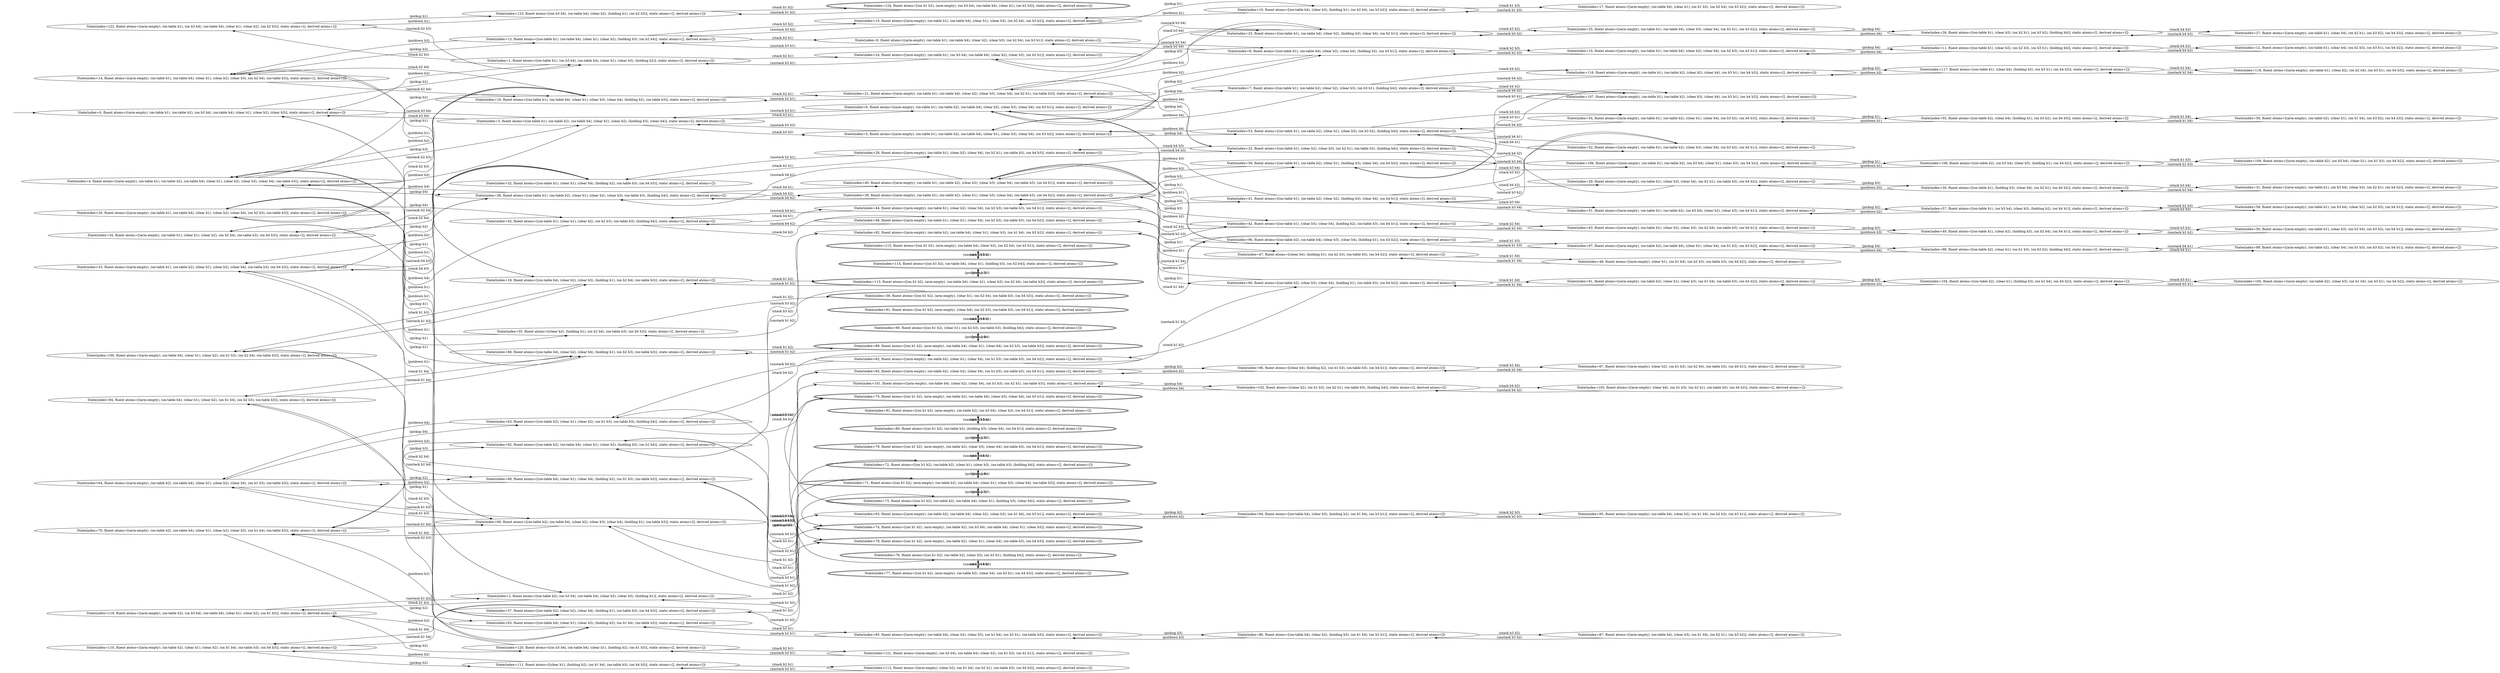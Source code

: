 digraph {
rankdir="LR"
s0[label="State(index=0, fluent atoms=[(arm-empty), (on-table b1), (on-table b2), (on b3 b4), (on-table b4), (clear b1), (clear b2), (clear b3)], static atoms=[], derived atoms=[])"]
s1[label="State(index=1, fluent atoms=[(on-table b1), (on b3 b4), (on-table b4), (clear b1), (clear b3), (holding b2)], static atoms=[], derived atoms=[])"]
s2[label="State(index=2, fluent atoms=[(on-table b2), (on b3 b4), (on-table b4), (clear b2), (clear b3), (holding b1)], static atoms=[], derived atoms=[])"]
s3[label="State(index=3, fluent atoms=[(on-table b1), (on-table b2), (on-table b4), (clear b1), (clear b2), (holding b3), (clear b4)], static atoms=[], derived atoms=[])"]
s4[label="State(index=4, fluent atoms=[(arm-empty), (on-table b1), (on-table b2), (on-table b4), (clear b1), (clear b2), (clear b3), (clear b4), (on-table b3)], static atoms=[], derived atoms=[])"]
s5[label="State(index=5, fluent atoms=[(arm-empty), (on-table b1), (on-table b2), (on-table b4), (clear b1), (clear b3), (clear b4), (on b3 b2)], static atoms=[], derived atoms=[])"]
s6[label="State(index=6, fluent atoms=[(arm-empty), (on-table b1), (on-table b2), (on-table b4), (clear b2), (clear b3), (clear b4), (on b3 b1)], static atoms=[], derived atoms=[])"]
s7[label="State(index=7, fluent atoms=[(on-table b1), (on-table b2), (clear b2), (clear b3), (on b3 b1), (holding b4)], static atoms=[], derived atoms=[])"]
s8[label="State(index=8, fluent atoms=[(on-table b1), (on-table b4), (clear b3), (clear b4), (holding b2), (on b3 b1)], static atoms=[], derived atoms=[])"]
s9[label="State(index=9, fluent atoms=[(arm-empty), (on-table b1), (on-table b4), (clear b2), (clear b3), (on b2 b4), (on b3 b1)], static atoms=[], derived atoms=[])"]
s10[label="State(index=10, fluent atoms=[(arm-empty), (on-table b1), (on-table b4), (clear b2), (clear b4), (on b2 b3), (on b3 b1)], static atoms=[], derived atoms=[])"]
s11[label="State(index=11, fluent atoms=[(on-table b1), (clear b2), (on b2 b3), (on b3 b1), (holding b4)], static atoms=[], derived atoms=[])"]
s12[label="State(index=12, fluent atoms=[(arm-empty), (on-table b1), (clear b4), (on b2 b3), (on b3 b1), (on b4 b2)], static atoms=[], derived atoms=[])"]
s13[label="State(index=13, fluent atoms=[(on-table b1), (on-table b4), (clear b1), (clear b2), (holding b3), (on b2 b4)], static atoms=[], derived atoms=[])"]
s14[label="State(index=14, fluent atoms=[(arm-empty), (on-table b1), (on-table b4), (clear b1), (clear b2), (clear b3), (on b2 b4), (on-table b3)], static atoms=[], derived atoms=[])"]
s15[label="State(index=15, fluent atoms=[(arm-empty), (on-table b1), (on-table b4), (clear b1), (clear b3), (on b2 b4), (on b3 b2)], static atoms=[], derived atoms=[])"]
s16[label="State(index=16, fluent atoms=[(on-table b4), (clear b3), (holding b1), (on b2 b4), (on b3 b2)], static atoms=[], derived atoms=[])"]
s17[label="State(index=17, fluent atoms=[(arm-empty), (on-table b4), (clear b1), (on b1 b3), (on b2 b4), (on b3 b2)], static atoms=[], derived atoms=[])"]
s18[label="State(index=18, fluent atoms=[(on-table b4), (clear b2), (clear b3), (holding b1), (on b2 b4), (on-table b3)], static atoms=[], derived atoms=[])"]
s19[label="State(index=19, fluent atoms=[(on-table b1), (on-table b4), (clear b1), (clear b3), (clear b4), (holding b2), (on-table b3)], static atoms=[], derived atoms=[])"]
s20[label="State(index=20, fluent atoms=[(arm-empty), (on-table b1), (on-table b4), (clear b1), (clear b2), (clear b4), (on b2 b3), (on-table b3)], static atoms=[], derived atoms=[])"]
s21[label="State(index=21, fluent atoms=[(arm-empty), (on-table b1), (on-table b4), (clear b2), (clear b3), (clear b4), (on b2 b1), (on-table b3)], static atoms=[], derived atoms=[])"]
s22[label="State(index=22, fluent atoms=[(on-table b1), (clear b2), (clear b3), (on b2 b1), (on-table b3), (holding b4)], static atoms=[], derived atoms=[])"]
s23[label="State(index=23, fluent atoms=[(on-table b1), (on-table b4), (clear b2), (holding b3), (clear b4), (on b2 b1)], static atoms=[], derived atoms=[])"]
s24[label="State(index=24, fluent atoms=[(arm-empty), (on-table b1), (on b3 b4), (on-table b4), (clear b2), (clear b3), (on b2 b1)], static atoms=[], derived atoms=[])"]
s25[label="State(index=25, fluent atoms=[(arm-empty), (on-table b1), (on-table b4), (clear b3), (clear b4), (on b2 b1), (on b3 b2)], static atoms=[], derived atoms=[])"]
s26[label="State(index=26, fluent atoms=[(on-table b1), (clear b3), (on b2 b1), (on b3 b2), (holding b4)], static atoms=[], derived atoms=[])"]
s27[label="State(index=27, fluent atoms=[(arm-empty), (on-table b1), (clear b4), (on b2 b1), (on b3 b2), (on b4 b3)], static atoms=[], derived atoms=[])"]
s28[label="State(index=28, fluent atoms=[(arm-empty), (on-table b1), (clear b2), (clear b4), (on b2 b1), (on-table b3), (on b4 b3)], static atoms=[], derived atoms=[])"]
s29[label="State(index=29, fluent atoms=[(arm-empty), (on-table b1), (clear b3), (clear b4), (on b2 b1), (on-table b3), (on b4 b2)], static atoms=[], derived atoms=[])"]
s30[label="State(index=30, fluent atoms=[(on-table b1), (holding b3), (clear b4), (on b2 b1), (on b4 b2)], static atoms=[], derived atoms=[])"]
s31[label="State(index=31, fluent atoms=[(arm-empty), (on-table b1), (on b3 b4), (clear b3), (on b2 b1), (on b4 b2)], static atoms=[], derived atoms=[])"]
s32[label="State(index=32, fluent atoms=[(on-table b1), (clear b1), (clear b4), (holding b2), (on-table b3), (on b4 b3)], static atoms=[], derived atoms=[])"]
s33[label="State(index=33, fluent atoms=[(arm-empty), (on-table b1), (on-table b2), (clear b1), (clear b2), (clear b4), (on-table b3), (on b4 b3)], static atoms=[], derived atoms=[])"]
s34[label="State(index=34, fluent atoms=[(arm-empty), (on-table b1), (clear b1), (clear b2), (on b2 b4), (on-table b3), (on b4 b3)], static atoms=[], derived atoms=[])"]
s35[label="State(index=35, fluent atoms=[(clear b2), (holding b1), (on b2 b4), (on-table b3), (on b4 b3)], static atoms=[], derived atoms=[])"]
s36[peripheries=2,label="State(index=36, fluent atoms=[(on b1 b2), (arm-empty), (clear b1), (on b2 b4), (on-table b3), (on b4 b3)], static atoms=[], derived atoms=[])"]
s37[label="State(index=37, fluent atoms=[(on-table b2), (clear b2), (clear b4), (holding b1), (on-table b3), (on b4 b3)], static atoms=[], derived atoms=[])"]
s38[label="State(index=38, fluent atoms=[(on-table b1), (on-table b2), (clear b1), (clear b2), (clear b3), (on-table b3), (holding b4)], static atoms=[], derived atoms=[])"]
s39[label="State(index=39, fluent atoms=[(arm-empty), (on-table b1), (on-table b2), (clear b1), (clear b3), (clear b4), (on-table b3), (on b4 b2)], static atoms=[], derived atoms=[])"]
s40[label="State(index=40, fluent atoms=[(arm-empty), (on-table b1), (on-table b2), (clear b2), (clear b3), (clear b4), (on-table b3), (on b4 b1)], static atoms=[], derived atoms=[])"]
s41[label="State(index=41, fluent atoms=[(on-table b1), (on-table b2), (clear b2), (holding b3), (clear b4), (on b4 b1)], static atoms=[], derived atoms=[])"]
s42[label="State(index=42, fluent atoms=[(on-table b1), (clear b3), (clear b4), (holding b2), (on-table b3), (on b4 b1)], static atoms=[], derived atoms=[])"]
s43[label="State(index=43, fluent atoms=[(arm-empty), (on-table b1), (clear b2), (clear b3), (on b2 b4), (on-table b3), (on b4 b1)], static atoms=[], derived atoms=[])"]
s44[label="State(index=44, fluent atoms=[(arm-empty), (on-table b1), (clear b2), (clear b4), (on b2 b3), (on-table b3), (on b4 b1)], static atoms=[], derived atoms=[])"]
s45[label="State(index=45, fluent atoms=[(on-table b1), (clear b1), (clear b2), (on b2 b3), (on-table b3), (holding b4)], static atoms=[], derived atoms=[])"]
s46[label="State(index=46, fluent atoms=[(arm-empty), (on-table b1), (clear b1), (clear b4), (on b2 b3), (on-table b3), (on b4 b2)], static atoms=[], derived atoms=[])"]
s47[label="State(index=47, fluent atoms=[(clear b4), (holding b1), (on b2 b3), (on-table b3), (on b4 b2)], static atoms=[], derived atoms=[])"]
s48[label="State(index=48, fluent atoms=[(arm-empty), (clear b1), (on b1 b4), (on b2 b3), (on-table b3), (on b4 b2)], static atoms=[], derived atoms=[])"]
s49[label="State(index=49, fluent atoms=[(on-table b1), (clear b2), (holding b3), (on b2 b4), (on b4 b1)], static atoms=[], derived atoms=[])"]
s50[label="State(index=50, fluent atoms=[(arm-empty), (on-table b1), (clear b3), (on b2 b4), (on b3 b2), (on b4 b1)], static atoms=[], derived atoms=[])"]
s51[label="State(index=51, fluent atoms=[(arm-empty), (on-table b1), (on-table b2), (on b3 b4), (clear b2), (clear b3), (on b4 b1)], static atoms=[], derived atoms=[])"]
s52[label="State(index=52, fluent atoms=[(arm-empty), (on-table b1), (on-table b2), (clear b3), (clear b4), (on b3 b2), (on b4 b1)], static atoms=[], derived atoms=[])"]
s53[label="State(index=53, fluent atoms=[(on-table b1), (on-table b2), (clear b1), (clear b3), (on b3 b2), (holding b4)], static atoms=[], derived atoms=[])"]
s54[label="State(index=54, fluent atoms=[(arm-empty), (on-table b1), (on-table b2), (clear b1), (clear b4), (on b3 b2), (on b4 b3)], static atoms=[], derived atoms=[])"]
s55[label="State(index=55, fluent atoms=[(on-table b2), (clear b4), (holding b1), (on b3 b2), (on b4 b3)], static atoms=[], derived atoms=[])"]
s56[label="State(index=56, fluent atoms=[(arm-empty), (on-table b2), (clear b1), (on b1 b4), (on b3 b2), (on b4 b3)], static atoms=[], derived atoms=[])"]
s57[label="State(index=57, fluent atoms=[(on-table b1), (on b3 b4), (clear b3), (holding b2), (on b4 b1)], static atoms=[], derived atoms=[])"]
s58[label="State(index=58, fluent atoms=[(arm-empty), (on-table b1), (on b3 b4), (clear b2), (on b2 b3), (on b4 b1)], static atoms=[], derived atoms=[])"]
s59[label="State(index=59, fluent atoms=[(on-table b1), (on-table b2), (clear b1), (holding b3), (clear b4), (on b4 b2)], static atoms=[], derived atoms=[])"]
s60[label="State(index=60, fluent atoms=[(on-table b2), (clear b3), (clear b4), (holding b1), (on-table b3), (on b4 b2)], static atoms=[], derived atoms=[])"]
s61[label="State(index=61, fluent atoms=[(arm-empty), (on-table b2), (clear b1), (clear b3), (on b1 b4), (on-table b3), (on b4 b2)], static atoms=[], derived atoms=[])"]
s62[label="State(index=62, fluent atoms=[(arm-empty), (on-table b2), (clear b1), (clear b4), (on b1 b3), (on-table b3), (on b4 b2)], static atoms=[], derived atoms=[])"]
s63[label="State(index=63, fluent atoms=[(on-table b2), (clear b1), (clear b2), (on b1 b3), (on-table b3), (holding b4)], static atoms=[], derived atoms=[])"]
s64[label="State(index=64, fluent atoms=[(arm-empty), (on-table b2), (on-table b4), (clear b1), (clear b2), (clear b4), (on b1 b3), (on-table b3)], static atoms=[], derived atoms=[])"]
s65[label="State(index=65, fluent atoms=[(arm-empty), (on-table b2), (clear b2), (clear b4), (on b1 b3), (on-table b3), (on b4 b1)], static atoms=[], derived atoms=[])"]
s66[label="State(index=66, fluent atoms=[(clear b4), (holding b2), (on b1 b3), (on-table b3), (on b4 b1)], static atoms=[], derived atoms=[])"]
s67[label="State(index=67, fluent atoms=[(arm-empty), (clear b2), (on b1 b3), (on b2 b4), (on-table b3), (on b4 b1)], static atoms=[], derived atoms=[])"]
s68[label="State(index=68, fluent atoms=[(on-table b4), (clear b1), (clear b4), (holding b2), (on b1 b3), (on-table b3)], static atoms=[], derived atoms=[])"]
s69[label="State(index=69, fluent atoms=[(on-table b2), (on-table b4), (clear b2), (clear b3), (clear b4), (holding b1), (on-table b3)], static atoms=[], derived atoms=[])"]
s70[label="State(index=70, fluent atoms=[(arm-empty), (on-table b2), (on-table b4), (clear b1), (clear b2), (clear b3), (on b1 b4), (on-table b3)], static atoms=[], derived atoms=[])"]
s71[peripheries=2,label="State(index=71, fluent atoms=[(on b1 b2), (arm-empty), (on-table b2), (on-table b4), (clear b1), (clear b3), (clear b4), (on-table b3)], static atoms=[], derived atoms=[])"]
s72[peripheries=2,label="State(index=72, fluent atoms=[(on b1 b2), (on-table b2), (clear b1), (clear b3), (on-table b3), (holding b4)], static atoms=[], derived atoms=[])"]
s73[peripheries=2,label="State(index=73, fluent atoms=[(on b1 b2), (on-table b2), (on-table b4), (clear b1), (holding b3), (clear b4)], static atoms=[], derived atoms=[])"]
s74[peripheries=2,label="State(index=74, fluent atoms=[(on b1 b2), (arm-empty), (on-table b2), (on b3 b4), (on-table b4), (clear b1), (clear b3)], static atoms=[], derived atoms=[])"]
s75[peripheries=2,label="State(index=75, fluent atoms=[(on b1 b2), (arm-empty), (on-table b2), (on-table b4), (clear b3), (clear b4), (on b3 b1)], static atoms=[], derived atoms=[])"]
s76[peripheries=2,label="State(index=76, fluent atoms=[(on b1 b2), (on-table b2), (clear b3), (on b3 b1), (holding b4)], static atoms=[], derived atoms=[])"]
s77[peripheries=2,label="State(index=77, fluent atoms=[(on b1 b2), (arm-empty), (on-table b2), (clear b4), (on b3 b1), (on b4 b3)], static atoms=[], derived atoms=[])"]
s78[peripheries=2,label="State(index=78, fluent atoms=[(on b1 b2), (arm-empty), (on-table b2), (clear b1), (clear b4), (on-table b3), (on b4 b3)], static atoms=[], derived atoms=[])"]
s79[peripheries=2,label="State(index=79, fluent atoms=[(on b1 b2), (arm-empty), (on-table b2), (clear b3), (clear b4), (on-table b3), (on b4 b1)], static atoms=[], derived atoms=[])"]
s80[peripheries=2,label="State(index=80, fluent atoms=[(on b1 b2), (on-table b2), (holding b3), (clear b4), (on b4 b1)], static atoms=[], derived atoms=[])"]
s81[peripheries=2,label="State(index=81, fluent atoms=[(on b1 b2), (arm-empty), (on-table b2), (on b3 b4), (clear b3), (on b4 b1)], static atoms=[], derived atoms=[])"]
s82[label="State(index=82, fluent atoms=[(on-table b2), (on-table b4), (clear b1), (clear b2), (holding b3), (on b1 b4)], static atoms=[], derived atoms=[])"]
s83[label="State(index=83, fluent atoms=[(on-table b4), (clear b1), (clear b3), (holding b2), (on b1 b4), (on-table b3)], static atoms=[], derived atoms=[])"]
s84[label="State(index=84, fluent atoms=[(arm-empty), (on-table b4), (clear b1), (clear b2), (on b1 b4), (on b2 b3), (on-table b3)], static atoms=[], derived atoms=[])"]
s85[label="State(index=85, fluent atoms=[(arm-empty), (on-table b4), (clear b2), (clear b3), (on b1 b4), (on b2 b1), (on-table b3)], static atoms=[], derived atoms=[])"]
s86[label="State(index=86, fluent atoms=[(on-table b4), (clear b2), (holding b3), (on b1 b4), (on b2 b1)], static atoms=[], derived atoms=[])"]
s87[label="State(index=87, fluent atoms=[(arm-empty), (on-table b4), (clear b3), (on b1 b4), (on b2 b1), (on b3 b2)], static atoms=[], derived atoms=[])"]
s88[label="State(index=88, fluent atoms=[(on-table b4), (clear b2), (clear b4), (holding b1), (on b2 b3), (on-table b3)], static atoms=[], derived atoms=[])"]
s89[peripheries=2,label="State(index=89, fluent atoms=[(on b1 b2), (arm-empty), (on-table b4), (clear b1), (clear b4), (on b2 b3), (on-table b3)], static atoms=[], derived atoms=[])"]
s90[peripheries=2,label="State(index=90, fluent atoms=[(on b1 b2), (clear b1), (on b2 b3), (on-table b3), (holding b4)], static atoms=[], derived atoms=[])"]
s91[peripheries=2,label="State(index=91, fluent atoms=[(on b1 b2), (arm-empty), (clear b4), (on b2 b3), (on-table b3), (on b4 b1)], static atoms=[], derived atoms=[])"]
s92[label="State(index=92, fluent atoms=[(arm-empty), (on-table b2), (on-table b4), (clear b1), (clear b3), (on b1 b4), (on b3 b2)], static atoms=[], derived atoms=[])"]
s93[label="State(index=93, fluent atoms=[(arm-empty), (on-table b2), (on-table b4), (clear b2), (clear b3), (on b1 b4), (on b3 b1)], static atoms=[], derived atoms=[])"]
s94[label="State(index=94, fluent atoms=[(on-table b4), (clear b3), (holding b2), (on b1 b4), (on b3 b1)], static atoms=[], derived atoms=[])"]
s95[label="State(index=95, fluent atoms=[(arm-empty), (on-table b4), (clear b2), (on b1 b4), (on b2 b3), (on b3 b1)], static atoms=[], derived atoms=[])"]
s96[label="State(index=96, fluent atoms=[(on-table b2), (on-table b4), (clear b3), (clear b4), (holding b1), (on b3 b2)], static atoms=[], derived atoms=[])"]
s97[label="State(index=97, fluent atoms=[(arm-empty), (on-table b2), (on-table b4), (clear b1), (clear b4), (on b1 b3), (on b3 b2)], static atoms=[], derived atoms=[])"]
s98[label="State(index=98, fluent atoms=[(on-table b2), (clear b1), (on b1 b3), (on b3 b2), (holding b4)], static atoms=[], derived atoms=[])"]
s99[label="State(index=99, fluent atoms=[(arm-empty), (on-table b2), (clear b4), (on b1 b3), (on b3 b2), (on b4 b1)], static atoms=[], derived atoms=[])"]
s100[label="State(index=100, fluent atoms=[(arm-empty), (on-table b4), (clear b1), (clear b2), (on b1 b3), (on b2 b4), (on-table b3)], static atoms=[], derived atoms=[])"]
s101[label="State(index=101, fluent atoms=[(arm-empty), (on-table b4), (clear b2), (clear b4), (on b1 b3), (on b2 b1), (on-table b3)], static atoms=[], derived atoms=[])"]
s102[label="State(index=102, fluent atoms=[(clear b2), (on b1 b3), (on b2 b1), (on-table b3), (holding b4)], static atoms=[], derived atoms=[])"]
s103[label="State(index=103, fluent atoms=[(arm-empty), (clear b4), (on b1 b3), (on b2 b1), (on-table b3), (on b4 b2)], static atoms=[], derived atoms=[])"]
s104[label="State(index=104, fluent atoms=[(on-table b2), (clear b1), (holding b3), (on b1 b4), (on b4 b2)], static atoms=[], derived atoms=[])"]
s105[label="State(index=105, fluent atoms=[(arm-empty), (on-table b2), (clear b3), (on b1 b4), (on b3 b1), (on b4 b2)], static atoms=[], derived atoms=[])"]
s106[label="State(index=106, fluent atoms=[(arm-empty), (on-table b1), (on-table b2), (on b3 b4), (clear b1), (clear b3), (on b4 b2)], static atoms=[], derived atoms=[])"]
s107[label="State(index=107, fluent atoms=[(arm-empty), (on-table b1), (on-table b2), (clear b3), (clear b4), (on b3 b1), (on b4 b2)], static atoms=[], derived atoms=[])"]
s108[label="State(index=108, fluent atoms=[(on-table b2), (on b3 b4), (clear b3), (holding b1), (on b4 b2)], static atoms=[], derived atoms=[])"]
s109[label="State(index=109, fluent atoms=[(arm-empty), (on-table b2), (on b3 b4), (clear b1), (on b1 b3), (on b4 b2)], static atoms=[], derived atoms=[])"]
s110[label="State(index=110, fluent atoms=[(arm-empty), (on-table b2), (clear b1), (clear b2), (on b1 b4), (on-table b3), (on b4 b3)], static atoms=[], derived atoms=[])"]
s111[label="State(index=111, fluent atoms=[(clear b1), (holding b2), (on b1 b4), (on-table b3), (on b4 b3)], static atoms=[], derived atoms=[])"]
s112[label="State(index=112, fluent atoms=[(arm-empty), (clear b2), (on b1 b4), (on b2 b1), (on-table b3), (on b4 b3)], static atoms=[], derived atoms=[])"]
s113[peripheries=2,label="State(index=113, fluent atoms=[(on b1 b2), (arm-empty), (on-table b4), (clear b1), (clear b3), (on b2 b4), (on-table b3)], static atoms=[], derived atoms=[])"]
s114[peripheries=2,label="State(index=114, fluent atoms=[(on b1 b2), (on-table b4), (clear b1), (holding b3), (on b2 b4)], static atoms=[], derived atoms=[])"]
s115[peripheries=2,label="State(index=115, fluent atoms=[(on b1 b2), (arm-empty), (on-table b4), (clear b3), (on b2 b4), (on b3 b1)], static atoms=[], derived atoms=[])"]
s116[label="State(index=116, fluent atoms=[(arm-empty), (on-table b1), (on-table b2), (clear b2), (clear b4), (on b3 b1), (on b4 b3)], static atoms=[], derived atoms=[])"]
s117[label="State(index=117, fluent atoms=[(on-table b1), (clear b4), (holding b2), (on b3 b1), (on b4 b3)], static atoms=[], derived atoms=[])"]
s118[label="State(index=118, fluent atoms=[(arm-empty), (on-table b1), (clear b2), (on b2 b4), (on b3 b1), (on b4 b3)], static atoms=[], derived atoms=[])"]
s119[label="State(index=119, fluent atoms=[(arm-empty), (on-table b2), (on b3 b4), (on-table b4), (clear b1), (clear b2), (on b1 b3)], static atoms=[], derived atoms=[])"]
s120[label="State(index=120, fluent atoms=[(on b3 b4), (on-table b4), (clear b1), (holding b2), (on b1 b3)], static atoms=[], derived atoms=[])"]
s121[label="State(index=121, fluent atoms=[(arm-empty), (on b3 b4), (on-table b4), (clear b2), (on b1 b3), (on b2 b1)], static atoms=[], derived atoms=[])"]
s122[label="State(index=122, fluent atoms=[(arm-empty), (on-table b1), (on b3 b4), (on-table b4), (clear b1), (clear b2), (on b2 b3)], static atoms=[], derived atoms=[])"]
s123[label="State(index=123, fluent atoms=[(on b3 b4), (on-table b4), (clear b2), (holding b1), (on b2 b3)], static atoms=[], derived atoms=[])"]
s124[peripheries=2,label="State(index=124, fluent atoms=[(on b1 b2), (arm-empty), (on b3 b4), (on-table b4), (clear b1), (on b2 b3)], static atoms=[], derived atoms=[])"]
Dangling [ label = "", style = invis ]
{ rank = same; Dangling }
Dangling -> s0
{ rank = same; s12,s27,s31,s50,s56,s58,s99,s105,s109,s118}
{ rank = same; s11,s26,s30,s49,s55,s57,s98,s104,s108,s117}
{ rank = same; s10,s17,s25,s29,s43,s48,s51,s52,s54,s61,s67,s87,s95,s97,s103,s106,s107,s116}
{ rank = same; s7,s8,s16,s22,s23,s41,s42,s47,s53,s59,s60,s66,s86,s94,s96,s102}
{ rank = same; s5,s6,s9,s15,s21,s24,s28,s39,s40,s44,s46,s62,s65,s85,s92,s93,s101,s112,s121}
{ rank = same; s1,s3,s13,s19,s32,s38,s45,s63,s68,s82,s83,s111,s120}
{ rank = same; s0,s4,s14,s20,s33,s34,s64,s70,s84,s100,s110,s119,s122}
{ rank = same; s2,s18,s35,s37,s69,s88,s123}
{ rank = same; s36,s71,s72,s73,s74,s75,s76,s77,s78,s79,s80,s81,s89,s90,s91,s113,s114,s115,s124}
s0->s1 [label="(pickup b2)"]
s0->s2 [label="(pickup b1)"]
s0->s3 [label="(unstack b3 b4)"]
s3->s4 [label="(putdown b3)"]
s3->s0 [label="(stack b3 b4)"]
s3->s5 [label="(stack b3 b2)"]
s3->s6 [label="(stack b3 b1)"]
s6->s7 [label="(pickup b4)"]
s6->s8 [label="(pickup b2)"]
s6->s3 [label="(unstack b3 b1)"]
s8->s6 [label="(putdown b2)"]
s8->s9 [label="(stack b2 b4)"]
s8->s10 [label="(stack b2 b3)"]
s10->s11 [label="(pickup b4)"]
s10->s8 [label="(unstack b2 b3)"]
s11->s10 [label="(putdown b4)"]
s11->s12 [label="(stack b4 b2)"]
s12->s11 [label="(unstack b4 b2)"]
s9->s13 [label="(unstack b3 b1)"]
s9->s8 [label="(unstack b2 b4)"]
s13->s14 [label="(putdown b3)"]
s13->s15 [label="(stack b3 b2)"]
s13->s9 [label="(stack b3 b1)"]
s15->s16 [label="(pickup b1)"]
s15->s13 [label="(unstack b3 b2)"]
s16->s15 [label="(putdown b1)"]
s16->s17 [label="(stack b1 b3)"]
s17->s16 [label="(unstack b1 b3)"]
s14->s13 [label="(pickup b3)"]
s14->s18 [label="(pickup b1)"]
s14->s19 [label="(unstack b2 b4)"]
s19->s4 [label="(putdown b2)"]
s19->s14 [label="(stack b2 b4)"]
s19->s20 [label="(stack b2 b3)"]
s19->s21 [label="(stack b2 b1)"]
s21->s22 [label="(pickup b4)"]
s21->s23 [label="(pickup b3)"]
s21->s19 [label="(unstack b2 b1)"]
s23->s21 [label="(putdown b3)"]
s23->s24 [label="(stack b3 b4)"]
s23->s25 [label="(stack b3 b2)"]
s25->s26 [label="(pickup b4)"]
s25->s23 [label="(unstack b3 b2)"]
s26->s25 [label="(putdown b4)"]
s26->s27 [label="(stack b4 b3)"]
s27->s26 [label="(unstack b4 b3)"]
s24->s23 [label="(unstack b3 b4)"]
s24->s1 [label="(unstack b2 b1)"]
s22->s21 [label="(putdown b4)"]
s22->s28 [label="(stack b4 b3)"]
s22->s29 [label="(stack b4 b2)"]
s29->s30 [label="(pickup b3)"]
s29->s22 [label="(unstack b4 b2)"]
s30->s29 [label="(putdown b3)"]
s30->s31 [label="(stack b3 b4)"]
s31->s30 [label="(unstack b3 b4)"]
s28->s22 [label="(unstack b4 b3)"]
s28->s32 [label="(unstack b2 b1)"]
s32->s33 [label="(putdown b2)"]
s32->s34 [label="(stack b2 b4)"]
s32->s28 [label="(stack b2 b1)"]
s34->s35 [label="(pickup b1)"]
s34->s32 [label="(unstack b2 b4)"]
s35->s34 [label="(putdown b1)"]
s35->s36 [label="(stack b1 b2)"]
s36->s35 [label="(unstack b1 b2)"]
s33->s32 [label="(pickup b2)"]
s33->s37 [label="(pickup b1)"]
s33->s38 [label="(unstack b4 b3)"]
s38->s4 [label="(putdown b4)"]
s38->s33 [label="(stack b4 b3)"]
s38->s39 [label="(stack b4 b2)"]
s38->s40 [label="(stack b4 b1)"]
s40->s41 [label="(pickup b3)"]
s40->s42 [label="(pickup b2)"]
s40->s38 [label="(unstack b4 b1)"]
s42->s40 [label="(putdown b2)"]
s42->s43 [label="(stack b2 b4)"]
s42->s44 [label="(stack b2 b3)"]
s44->s45 [label="(unstack b4 b1)"]
s44->s42 [label="(unstack b2 b3)"]
s45->s20 [label="(putdown b4)"]
s45->s46 [label="(stack b4 b2)"]
s45->s44 [label="(stack b4 b1)"]
s46->s47 [label="(pickup b1)"]
s46->s45 [label="(unstack b4 b2)"]
s47->s46 [label="(putdown b1)"]
s47->s48 [label="(stack b1 b4)"]
s48->s47 [label="(unstack b1 b4)"]
s43->s49 [label="(pickup b3)"]
s43->s42 [label="(unstack b2 b4)"]
s49->s43 [label="(putdown b3)"]
s49->s50 [label="(stack b3 b2)"]
s50->s49 [label="(unstack b3 b2)"]
s41->s40 [label="(putdown b3)"]
s41->s51 [label="(stack b3 b4)"]
s41->s52 [label="(stack b3 b2)"]
s52->s53 [label="(unstack b4 b1)"]
s52->s41 [label="(unstack b3 b2)"]
s53->s5 [label="(putdown b4)"]
s53->s54 [label="(stack b4 b3)"]
s53->s52 [label="(stack b4 b1)"]
s54->s55 [label="(pickup b1)"]
s54->s53 [label="(unstack b4 b3)"]
s55->s54 [label="(putdown b1)"]
s55->s56 [label="(stack b1 b4)"]
s56->s55 [label="(unstack b1 b4)"]
s51->s57 [label="(pickup b2)"]
s51->s41 [label="(unstack b3 b4)"]
s57->s51 [label="(putdown b2)"]
s57->s58 [label="(stack b2 b3)"]
s58->s57 [label="(unstack b2 b3)"]
s39->s59 [label="(pickup b3)"]
s39->s60 [label="(pickup b1)"]
s39->s38 [label="(unstack b4 b2)"]
s60->s39 [label="(putdown b1)"]
s60->s61 [label="(stack b1 b4)"]
s60->s62 [label="(stack b1 b3)"]
s62->s63 [label="(unstack b4 b2)"]
s62->s60 [label="(unstack b1 b3)"]
s63->s64 [label="(putdown b4)"]
s63->s62 [label="(stack b4 b2)"]
s63->s65 [label="(stack b4 b1)"]
s65->s66 [label="(pickup b2)"]
s65->s63 [label="(unstack b4 b1)"]
s66->s65 [label="(putdown b2)"]
s66->s67 [label="(stack b2 b4)"]
s67->s66 [label="(unstack b2 b4)"]
s64->s63 [label="(pickup b4)"]
s64->s68 [label="(pickup b2)"]
s64->s69 [label="(unstack b1 b3)"]
s69->s4 [label="(putdown b1)"]
s69->s70 [label="(stack b1 b4)"]
s69->s64 [label="(stack b1 b3)"]
s69->s71 [label="(stack b1 b2)"]
s71->s72 [label="(pickup b4)"]
s71->s73 [label="(pickup b3)"]
s71->s69 [label="(unstack b1 b2)"]
s73->s71 [label="(putdown b3)"]
s73->s74 [label="(stack b3 b4)"]
s73->s75 [label="(stack b3 b1)"]
s75->s76 [label="(pickup b4)"]
s75->s73 [label="(unstack b3 b1)"]
s76->s75 [label="(putdown b4)"]
s76->s77 [label="(stack b4 b3)"]
s77->s76 [label="(unstack b4 b3)"]
s74->s73 [label="(unstack b3 b4)"]
s74->s2 [label="(unstack b1 b2)"]
s72->s71 [label="(putdown b4)"]
s72->s78 [label="(stack b4 b3)"]
s72->s79 [label="(stack b4 b1)"]
s79->s80 [label="(pickup b3)"]
s79->s72 [label="(unstack b4 b1)"]
s80->s79 [label="(putdown b3)"]
s80->s81 [label="(stack b3 b4)"]
s81->s80 [label="(unstack b3 b4)"]
s78->s72 [label="(unstack b4 b3)"]
s78->s37 [label="(unstack b1 b2)"]
s70->s82 [label="(pickup b3)"]
s70->s83 [label="(pickup b2)"]
s70->s69 [label="(unstack b1 b4)"]
s83->s70 [label="(putdown b2)"]
s83->s84 [label="(stack b2 b3)"]
s83->s85 [label="(stack b2 b1)"]
s85->s86 [label="(pickup b3)"]
s85->s83 [label="(unstack b2 b1)"]
s86->s85 [label="(putdown b3)"]
s86->s87 [label="(stack b3 b2)"]
s87->s86 [label="(unstack b3 b2)"]
s84->s83 [label="(unstack b2 b3)"]
s84->s88 [label="(unstack b1 b4)"]
s88->s20 [label="(putdown b1)"]
s88->s84 [label="(stack b1 b4)"]
s88->s89 [label="(stack b1 b2)"]
s89->s90 [label="(pickup b4)"]
s89->s88 [label="(unstack b1 b2)"]
s90->s89 [label="(putdown b4)"]
s90->s91 [label="(stack b4 b1)"]
s91->s90 [label="(unstack b4 b1)"]
s82->s70 [label="(putdown b3)"]
s82->s92 [label="(stack b3 b2)"]
s82->s93 [label="(stack b3 b1)"]
s93->s94 [label="(pickup b2)"]
s93->s82 [label="(unstack b3 b1)"]
s94->s93 [label="(putdown b2)"]
s94->s95 [label="(stack b2 b3)"]
s95->s94 [label="(unstack b2 b3)"]
s92->s82 [label="(unstack b3 b2)"]
s92->s96 [label="(unstack b1 b4)"]
s96->s5 [label="(putdown b1)"]
s96->s92 [label="(stack b1 b4)"]
s96->s97 [label="(stack b1 b3)"]
s97->s98 [label="(pickup b4)"]
s97->s96 [label="(unstack b1 b3)"]
s98->s97 [label="(putdown b4)"]
s98->s99 [label="(stack b4 b1)"]
s99->s98 [label="(unstack b4 b1)"]
s68->s64 [label="(putdown b2)"]
s68->s100 [label="(stack b2 b4)"]
s68->s101 [label="(stack b2 b1)"]
s101->s102 [label="(pickup b4)"]
s101->s68 [label="(unstack b2 b1)"]
s102->s101 [label="(putdown b4)"]
s102->s103 [label="(stack b4 b2)"]
s103->s102 [label="(unstack b4 b2)"]
s100->s68 [label="(unstack b2 b4)"]
s100->s18 [label="(unstack b1 b3)"]
s61->s104 [label="(pickup b3)"]
s61->s60 [label="(unstack b1 b4)"]
s104->s61 [label="(putdown b3)"]
s104->s105 [label="(stack b3 b1)"]
s105->s104 [label="(unstack b3 b1)"]
s59->s39 [label="(putdown b3)"]
s59->s106 [label="(stack b3 b4)"]
s59->s107 [label="(stack b3 b1)"]
s107->s7 [label="(unstack b4 b2)"]
s107->s59 [label="(unstack b3 b1)"]
s106->s108 [label="(pickup b1)"]
s106->s59 [label="(unstack b3 b4)"]
s108->s106 [label="(putdown b1)"]
s108->s109 [label="(stack b1 b3)"]
s109->s108 [label="(unstack b1 b3)"]
s37->s33 [label="(putdown b1)"]
s37->s110 [label="(stack b1 b4)"]
s37->s78 [label="(stack b1 b2)"]
s110->s111 [label="(pickup b2)"]
s110->s37 [label="(unstack b1 b4)"]
s111->s110 [label="(putdown b2)"]
s111->s112 [label="(stack b2 b1)"]
s112->s111 [label="(unstack b2 b1)"]
s20->s45 [label="(pickup b4)"]
s20->s88 [label="(pickup b1)"]
s20->s19 [label="(unstack b2 b3)"]
s18->s14 [label="(putdown b1)"]
s18->s100 [label="(stack b1 b3)"]
s18->s113 [label="(stack b1 b2)"]
s113->s114 [label="(pickup b3)"]
s113->s18 [label="(unstack b1 b2)"]
s114->s113 [label="(putdown b3)"]
s114->s115 [label="(stack b3 b1)"]
s115->s114 [label="(unstack b3 b1)"]
s7->s6 [label="(putdown b4)"]
s7->s116 [label="(stack b4 b3)"]
s7->s107 [label="(stack b4 b2)"]
s116->s117 [label="(pickup b2)"]
s116->s7 [label="(unstack b4 b3)"]
s117->s116 [label="(putdown b2)"]
s117->s118 [label="(stack b2 b4)"]
s118->s117 [label="(unstack b2 b4)"]
s5->s53 [label="(pickup b4)"]
s5->s96 [label="(pickup b1)"]
s5->s3 [label="(unstack b3 b2)"]
s4->s38 [label="(pickup b4)"]
s4->s3 [label="(pickup b3)"]
s4->s19 [label="(pickup b2)"]
s4->s69 [label="(pickup b1)"]
s2->s0 [label="(putdown b1)"]
s2->s119 [label="(stack b1 b3)"]
s2->s74 [label="(stack b1 b2)"]
s119->s120 [label="(pickup b2)"]
s119->s2 [label="(unstack b1 b3)"]
s120->s119 [label="(putdown b2)"]
s120->s121 [label="(stack b2 b1)"]
s121->s120 [label="(unstack b2 b1)"]
s1->s0 [label="(putdown b2)"]
s1->s122 [label="(stack b2 b3)"]
s1->s24 [label="(stack b2 b1)"]
s122->s123 [label="(pickup b1)"]
s122->s1 [label="(unstack b2 b3)"]
s123->s122 [label="(putdown b1)"]
s123->s124 [label="(stack b1 b2)"]
s124->s123 [label="(unstack b1 b2)"]
}
